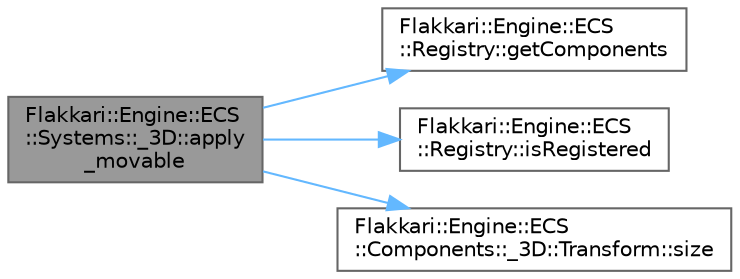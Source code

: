 digraph "Flakkari::Engine::ECS::Systems::_3D::apply_movable"
{
 // LATEX_PDF_SIZE
  bgcolor="transparent";
  edge [fontname=Helvetica,fontsize=10,labelfontname=Helvetica,labelfontsize=10];
  node [fontname=Helvetica,fontsize=10,shape=box,height=0.2,width=0.4];
  rankdir="LR";
  Node1 [id="Node000001",label="Flakkari::Engine::ECS\l::Systems::_3D::apply\l_movable",height=0.2,width=0.4,color="gray40", fillcolor="grey60", style="filled", fontcolor="black",tooltip="Updates the position of all entities with a Transform and a Movable component based on their velocity..."];
  Node1 -> Node2 [id="edge1_Node000001_Node000002",color="steelblue1",style="solid",tooltip=" "];
  Node2 [id="Node000002",label="Flakkari::Engine::ECS\l::Registry::getComponents",height=0.2,width=0.4,color="grey40", fillcolor="white", style="filled",URL="$d3/d58/classFlakkari_1_1Engine_1_1ECS_1_1Registry.html#a21047c1f21371e92ad27e347f0af5371",tooltip="Get the Components object from the registry."];
  Node1 -> Node3 [id="edge2_Node000001_Node000003",color="steelblue1",style="solid",tooltip=" "];
  Node3 [id="Node000003",label="Flakkari::Engine::ECS\l::Registry::isRegistered",height=0.2,width=0.4,color="grey40", fillcolor="white", style="filled",URL="$d3/d58/classFlakkari_1_1Engine_1_1ECS_1_1Registry.html#a022c8cd14fed8dd41735787dc6a17414",tooltip="Check if an entity is registered in the registry."];
  Node1 -> Node4 [id="edge3_Node000001_Node000004",color="steelblue1",style="solid",tooltip=" "];
  Node4 [id="Node000004",label="Flakkari::Engine::ECS\l::Components::_3D::Transform::size",height=0.2,width=0.4,color="grey40", fillcolor="white", style="filled",URL="$da/dae/structFlakkari_1_1Engine_1_1ECS_1_1Components_1_1__3D_1_1Transform.html#a39b4cfed359413b4fb3b38c3acb52fbb",tooltip=" "];
}
